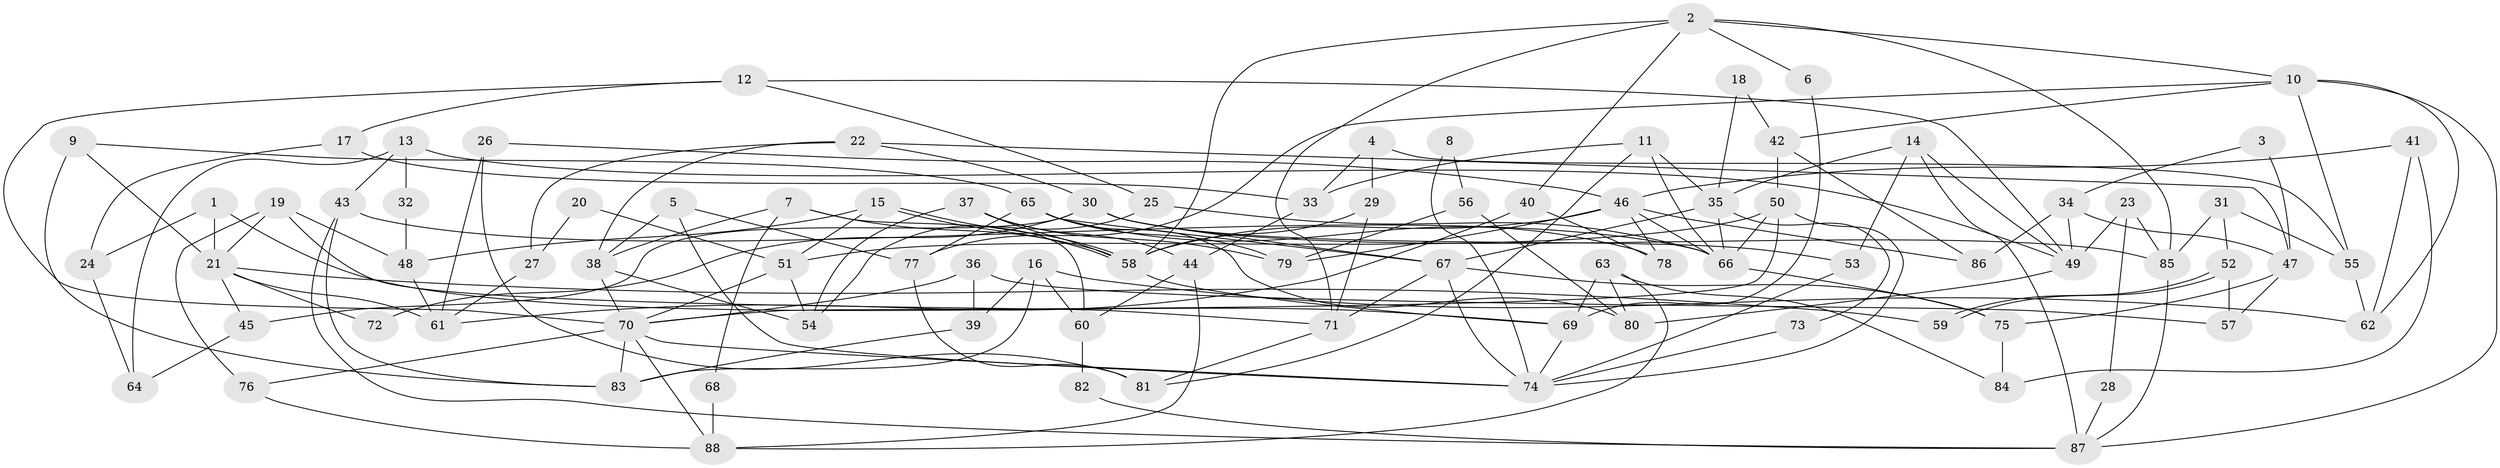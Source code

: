 // coarse degree distribution, {6: 0.18867924528301888, 7: 0.09433962264150944, 4: 0.20754716981132076, 5: 0.1320754716981132, 2: 0.09433962264150944, 3: 0.1320754716981132, 8: 0.11320754716981132, 10: 0.018867924528301886, 11: 0.018867924528301886}
// Generated by graph-tools (version 1.1) at 2025/52/02/27/25 19:52:03]
// undirected, 88 vertices, 176 edges
graph export_dot {
graph [start="1"]
  node [color=gray90,style=filled];
  1;
  2;
  3;
  4;
  5;
  6;
  7;
  8;
  9;
  10;
  11;
  12;
  13;
  14;
  15;
  16;
  17;
  18;
  19;
  20;
  21;
  22;
  23;
  24;
  25;
  26;
  27;
  28;
  29;
  30;
  31;
  32;
  33;
  34;
  35;
  36;
  37;
  38;
  39;
  40;
  41;
  42;
  43;
  44;
  45;
  46;
  47;
  48;
  49;
  50;
  51;
  52;
  53;
  54;
  55;
  56;
  57;
  58;
  59;
  60;
  61;
  62;
  63;
  64;
  65;
  66;
  67;
  68;
  69;
  70;
  71;
  72;
  73;
  74;
  75;
  76;
  77;
  78;
  79;
  80;
  81;
  82;
  83;
  84;
  85;
  86;
  87;
  88;
  1 -- 24;
  1 -- 69;
  1 -- 21;
  2 -- 71;
  2 -- 40;
  2 -- 6;
  2 -- 10;
  2 -- 58;
  2 -- 85;
  3 -- 47;
  3 -- 34;
  4 -- 55;
  4 -- 29;
  4 -- 33;
  5 -- 38;
  5 -- 77;
  5 -- 74;
  6 -- 69;
  7 -- 60;
  7 -- 58;
  7 -- 38;
  7 -- 68;
  8 -- 56;
  8 -- 74;
  9 -- 83;
  9 -- 21;
  9 -- 65;
  10 -- 77;
  10 -- 42;
  10 -- 55;
  10 -- 62;
  10 -- 87;
  11 -- 35;
  11 -- 66;
  11 -- 33;
  11 -- 81;
  12 -- 49;
  12 -- 25;
  12 -- 17;
  12 -- 70;
  13 -- 49;
  13 -- 43;
  13 -- 32;
  13 -- 64;
  14 -- 35;
  14 -- 49;
  14 -- 53;
  14 -- 87;
  15 -- 58;
  15 -- 58;
  15 -- 51;
  15 -- 48;
  16 -- 62;
  16 -- 83;
  16 -- 39;
  16 -- 60;
  17 -- 33;
  17 -- 24;
  18 -- 35;
  18 -- 42;
  19 -- 76;
  19 -- 21;
  19 -- 48;
  19 -- 71;
  20 -- 27;
  20 -- 51;
  21 -- 61;
  21 -- 45;
  21 -- 59;
  21 -- 72;
  22 -- 47;
  22 -- 30;
  22 -- 27;
  22 -- 38;
  23 -- 49;
  23 -- 85;
  23 -- 28;
  24 -- 64;
  25 -- 66;
  25 -- 54;
  26 -- 81;
  26 -- 46;
  26 -- 61;
  27 -- 61;
  28 -- 87;
  29 -- 58;
  29 -- 71;
  30 -- 85;
  30 -- 53;
  30 -- 45;
  30 -- 67;
  30 -- 72;
  31 -- 85;
  31 -- 55;
  31 -- 52;
  32 -- 48;
  33 -- 44;
  34 -- 47;
  34 -- 86;
  34 -- 49;
  35 -- 66;
  35 -- 67;
  35 -- 73;
  36 -- 39;
  36 -- 70;
  36 -- 57;
  37 -- 58;
  37 -- 54;
  37 -- 44;
  37 -- 79;
  38 -- 54;
  38 -- 70;
  39 -- 83;
  40 -- 78;
  40 -- 61;
  41 -- 84;
  41 -- 46;
  41 -- 62;
  42 -- 50;
  42 -- 86;
  43 -- 66;
  43 -- 87;
  43 -- 83;
  44 -- 60;
  44 -- 88;
  45 -- 64;
  46 -- 58;
  46 -- 79;
  46 -- 66;
  46 -- 78;
  46 -- 86;
  47 -- 57;
  47 -- 75;
  48 -- 61;
  49 -- 80;
  50 -- 70;
  50 -- 74;
  50 -- 51;
  50 -- 66;
  51 -- 70;
  51 -- 54;
  52 -- 59;
  52 -- 59;
  52 -- 57;
  53 -- 74;
  55 -- 62;
  56 -- 80;
  56 -- 79;
  58 -- 69;
  60 -- 82;
  63 -- 69;
  63 -- 88;
  63 -- 80;
  63 -- 84;
  65 -- 67;
  65 -- 77;
  65 -- 78;
  65 -- 79;
  65 -- 80;
  66 -- 75;
  67 -- 74;
  67 -- 71;
  67 -- 75;
  68 -- 88;
  69 -- 74;
  70 -- 74;
  70 -- 76;
  70 -- 83;
  70 -- 88;
  71 -- 81;
  73 -- 74;
  75 -- 84;
  76 -- 88;
  77 -- 81;
  82 -- 87;
  85 -- 87;
}
